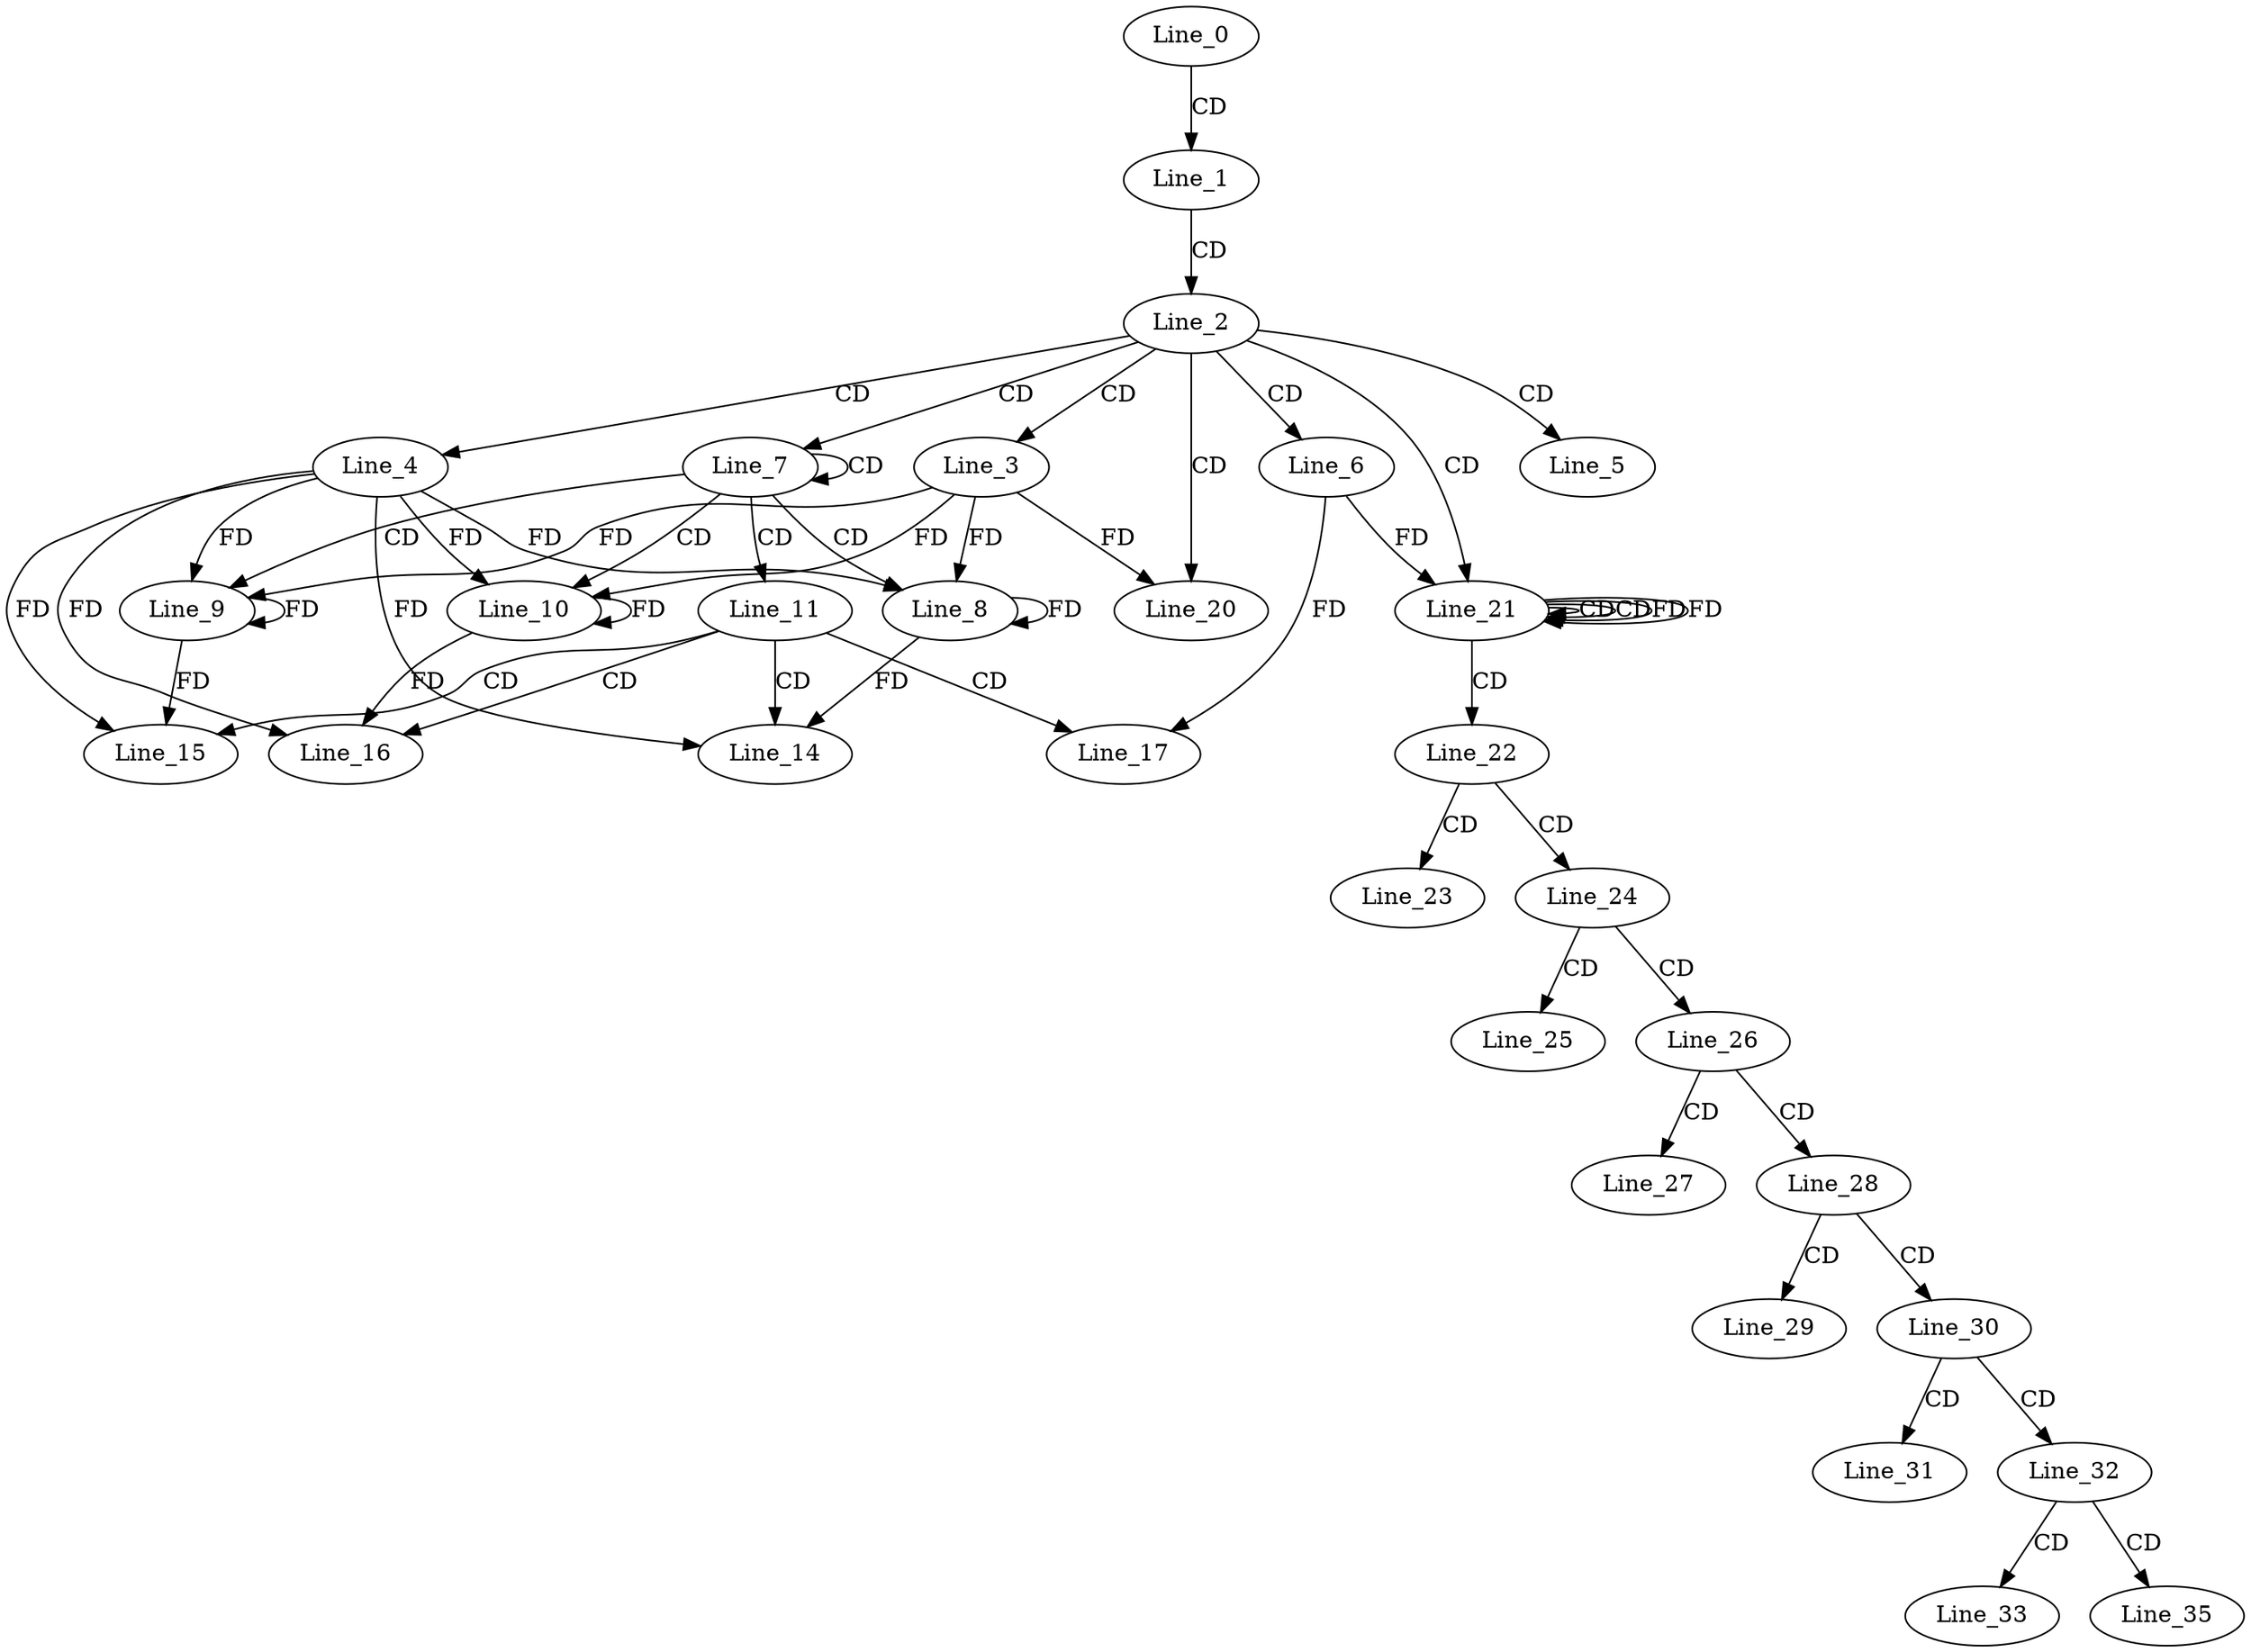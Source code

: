 digraph G {
  Line_0;
  Line_1;
  Line_2;
  Line_3;
  Line_4;
  Line_5;
  Line_6;
  Line_7;
  Line_8;
  Line_8;
  Line_9;
  Line_9;
  Line_10;
  Line_10;
  Line_11;
  Line_14;
  Line_15;
  Line_16;
  Line_17;
  Line_20;
  Line_21;
  Line_21;
  Line_21;
  Line_22;
  Line_23;
  Line_24;
  Line_25;
  Line_26;
  Line_27;
  Line_28;
  Line_29;
  Line_30;
  Line_31;
  Line_32;
  Line_33;
  Line_35;
  Line_0 -> Line_1 [ label="CD" ];
  Line_1 -> Line_2 [ label="CD" ];
  Line_2 -> Line_3 [ label="CD" ];
  Line_2 -> Line_4 [ label="CD" ];
  Line_2 -> Line_5 [ label="CD" ];
  Line_2 -> Line_6 [ label="CD" ];
  Line_2 -> Line_7 [ label="CD" ];
  Line_7 -> Line_7 [ label="CD" ];
  Line_7 -> Line_8 [ label="CD" ];
  Line_8 -> Line_8 [ label="FD" ];
  Line_4 -> Line_8 [ label="FD" ];
  Line_3 -> Line_8 [ label="FD" ];
  Line_7 -> Line_9 [ label="CD" ];
  Line_9 -> Line_9 [ label="FD" ];
  Line_4 -> Line_9 [ label="FD" ];
  Line_3 -> Line_9 [ label="FD" ];
  Line_7 -> Line_10 [ label="CD" ];
  Line_10 -> Line_10 [ label="FD" ];
  Line_4 -> Line_10 [ label="FD" ];
  Line_3 -> Line_10 [ label="FD" ];
  Line_7 -> Line_11 [ label="CD" ];
  Line_11 -> Line_14 [ label="CD" ];
  Line_8 -> Line_14 [ label="FD" ];
  Line_4 -> Line_14 [ label="FD" ];
  Line_11 -> Line_15 [ label="CD" ];
  Line_9 -> Line_15 [ label="FD" ];
  Line_4 -> Line_15 [ label="FD" ];
  Line_11 -> Line_16 [ label="CD" ];
  Line_10 -> Line_16 [ label="FD" ];
  Line_4 -> Line_16 [ label="FD" ];
  Line_11 -> Line_17 [ label="CD" ];
  Line_6 -> Line_17 [ label="FD" ];
  Line_2 -> Line_20 [ label="CD" ];
  Line_3 -> Line_20 [ label="FD" ];
  Line_2 -> Line_21 [ label="CD" ];
  Line_21 -> Line_21 [ label="CD" ];
  Line_6 -> Line_21 [ label="FD" ];
  Line_21 -> Line_21 [ label="CD" ];
  Line_21 -> Line_21 [ label="FD" ];
  Line_21 -> Line_22 [ label="CD" ];
  Line_22 -> Line_23 [ label="CD" ];
  Line_22 -> Line_24 [ label="CD" ];
  Line_24 -> Line_25 [ label="CD" ];
  Line_24 -> Line_26 [ label="CD" ];
  Line_26 -> Line_27 [ label="CD" ];
  Line_26 -> Line_28 [ label="CD" ];
  Line_28 -> Line_29 [ label="CD" ];
  Line_28 -> Line_30 [ label="CD" ];
  Line_30 -> Line_31 [ label="CD" ];
  Line_30 -> Line_32 [ label="CD" ];
  Line_32 -> Line_33 [ label="CD" ];
  Line_32 -> Line_35 [ label="CD" ];
  Line_21 -> Line_21 [ label="FD" ];
}
